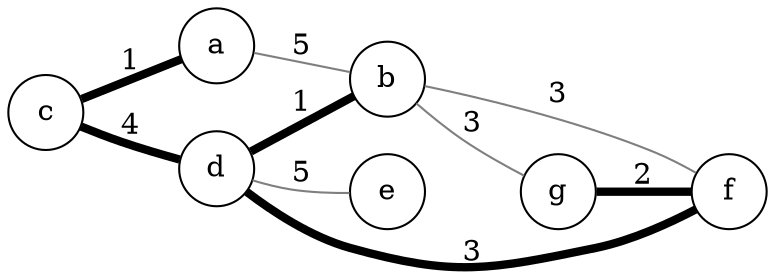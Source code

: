 digraph g
{
    rankdir=LR;
    node[shape=circle, fixedsize=true];
    a; b;c;d;e;f;g;

    node[shape=circle,penwidth=3];

    edge [dir=forward,penwidth=3];

    edge [dir=none,penwidth=1,color=gray50];
    c -> a [label=1,penwidth=4,color=black];
    d -> b [label=1,penwidth=4,color=black];
    g -> f [label=2,penwidth=4,color=black];
    d -> f [label=3,penwidth=4,color=black];
    b -> f [label=3];
    b -> g [label=3];
    c -> d [label=4,penwidth=4,color=black];
    a -> b [label=5];
    d -> e [label=5];
}
